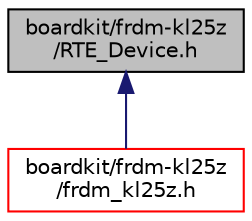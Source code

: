 digraph "boardkit/frdm-kl25z/RTE_Device.h"
{
  edge [fontname="Helvetica",fontsize="10",labelfontname="Helvetica",labelfontsize="10"];
  node [fontname="Helvetica",fontsize="10",shape=record];
  Node1 [label="boardkit/frdm-kl25z\l/RTE_Device.h",height=0.2,width=0.4,color="black", fillcolor="grey75", style="filled", fontcolor="black"];
  Node1 -> Node2 [dir="back",color="midnightblue",fontsize="10",style="solid",fontname="Helvetica"];
  Node2 [label="boardkit/frdm-kl25z\l/frdm_kl25z.h",height=0.2,width=0.4,color="red", fillcolor="white", style="filled",URL="$frdm__kl25z_8h.html",tooltip="The frdm_kl25z.h file defines GPIO pin mappings for FRDM-KL25Z board. "];
}
